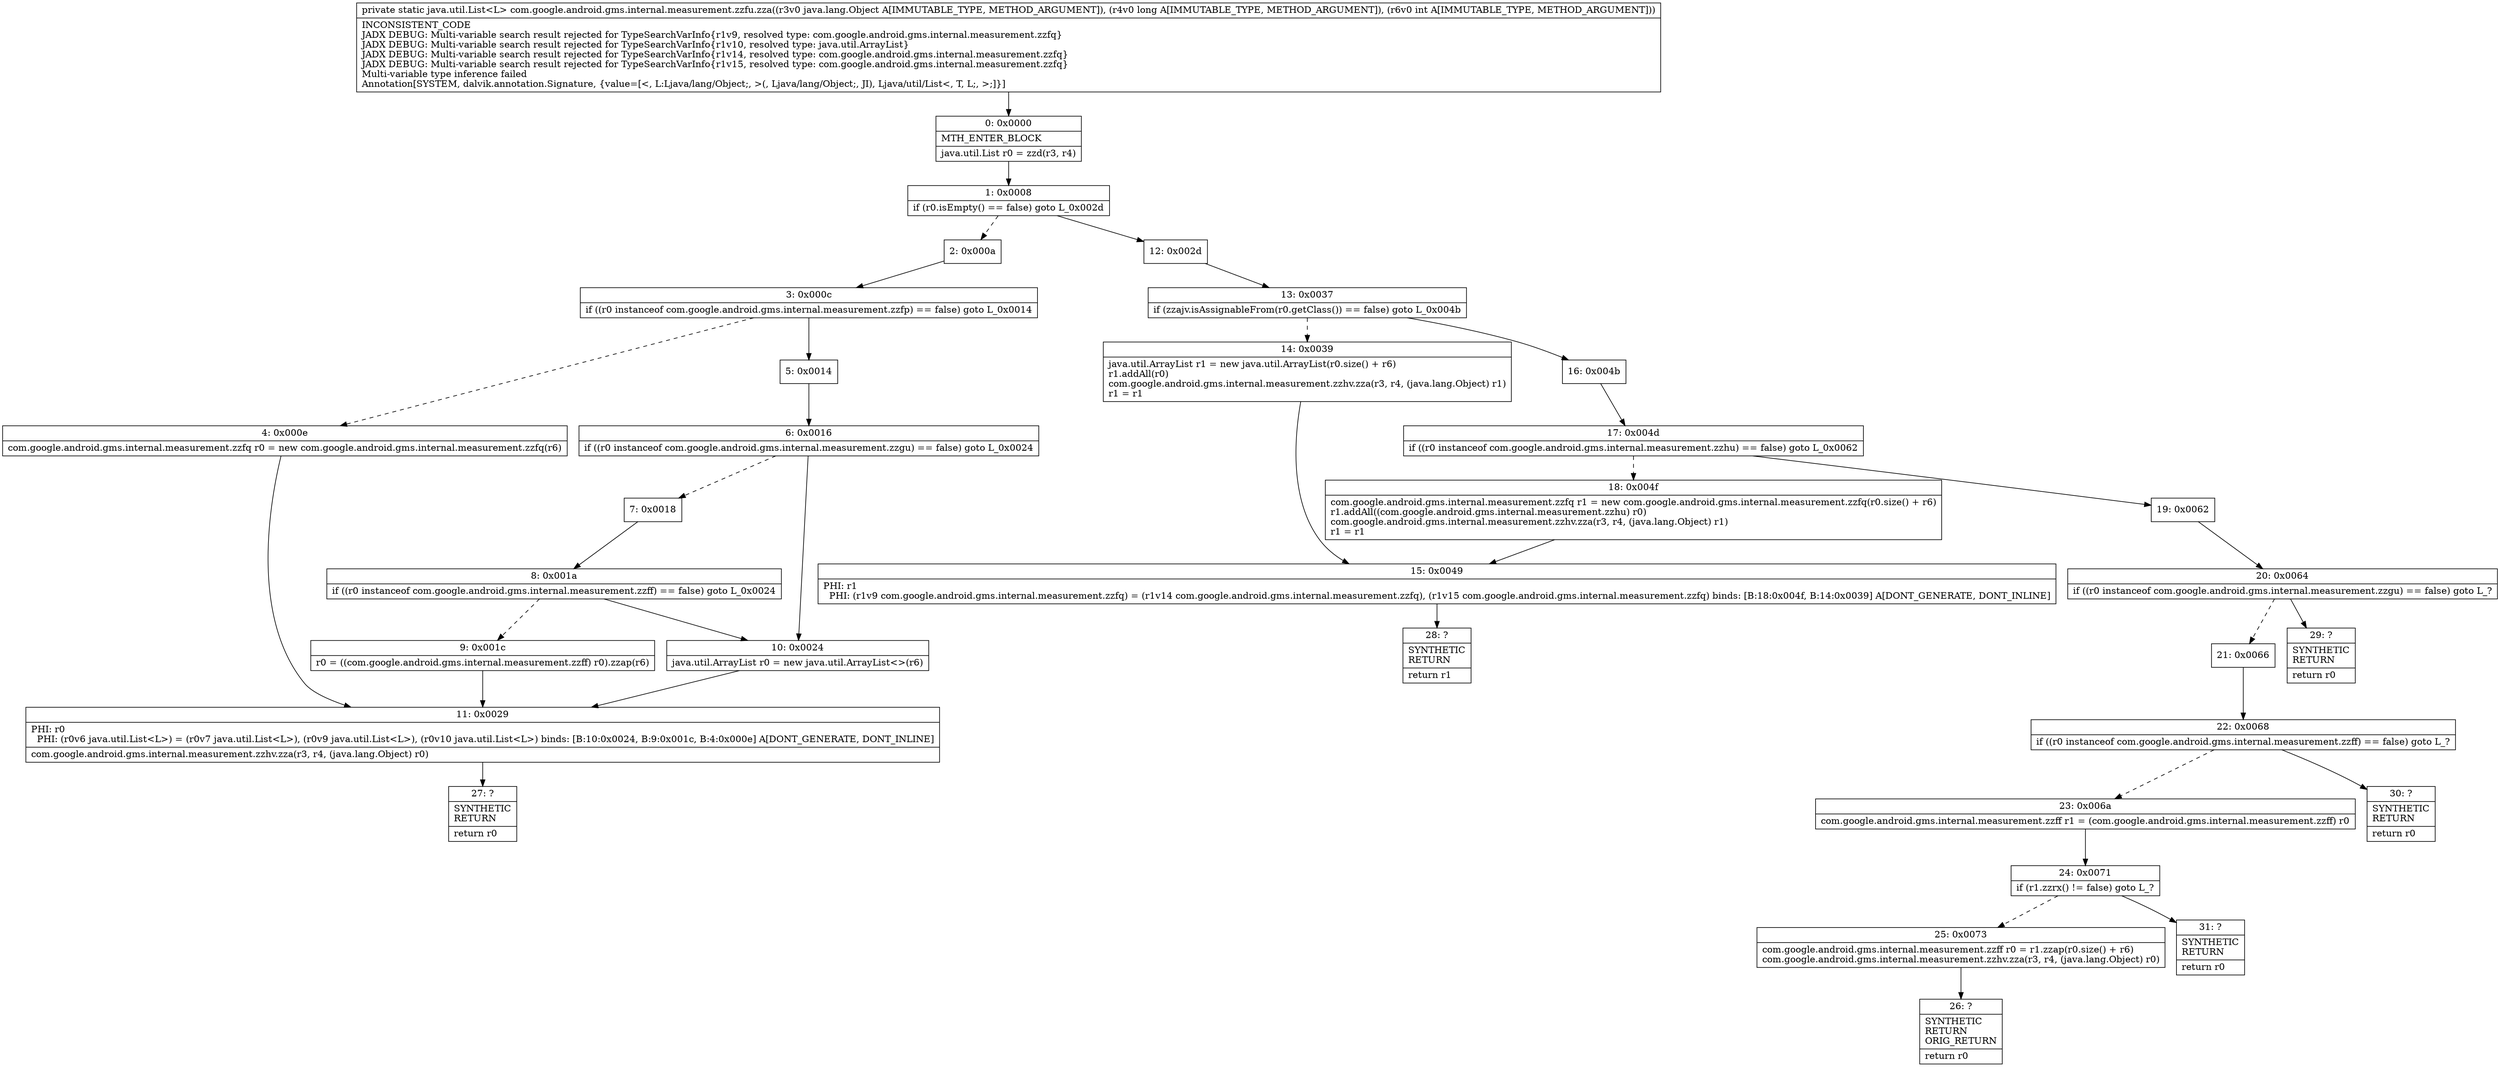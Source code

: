 digraph "CFG forcom.google.android.gms.internal.measurement.zzfu.zza(Ljava\/lang\/Object;JI)Ljava\/util\/List;" {
Node_0 [shape=record,label="{0\:\ 0x0000|MTH_ENTER_BLOCK\l|java.util.List r0 = zzd(r3, r4)\l}"];
Node_1 [shape=record,label="{1\:\ 0x0008|if (r0.isEmpty() == false) goto L_0x002d\l}"];
Node_2 [shape=record,label="{2\:\ 0x000a}"];
Node_3 [shape=record,label="{3\:\ 0x000c|if ((r0 instanceof com.google.android.gms.internal.measurement.zzfp) == false) goto L_0x0014\l}"];
Node_4 [shape=record,label="{4\:\ 0x000e|com.google.android.gms.internal.measurement.zzfq r0 = new com.google.android.gms.internal.measurement.zzfq(r6)\l}"];
Node_5 [shape=record,label="{5\:\ 0x0014}"];
Node_6 [shape=record,label="{6\:\ 0x0016|if ((r0 instanceof com.google.android.gms.internal.measurement.zzgu) == false) goto L_0x0024\l}"];
Node_7 [shape=record,label="{7\:\ 0x0018}"];
Node_8 [shape=record,label="{8\:\ 0x001a|if ((r0 instanceof com.google.android.gms.internal.measurement.zzff) == false) goto L_0x0024\l}"];
Node_9 [shape=record,label="{9\:\ 0x001c|r0 = ((com.google.android.gms.internal.measurement.zzff) r0).zzap(r6)\l}"];
Node_10 [shape=record,label="{10\:\ 0x0024|java.util.ArrayList r0 = new java.util.ArrayList\<\>(r6)\l}"];
Node_11 [shape=record,label="{11\:\ 0x0029|PHI: r0 \l  PHI: (r0v6 java.util.List\<L\>) = (r0v7 java.util.List\<L\>), (r0v9 java.util.List\<L\>), (r0v10 java.util.List\<L\>) binds: [B:10:0x0024, B:9:0x001c, B:4:0x000e] A[DONT_GENERATE, DONT_INLINE]\l|com.google.android.gms.internal.measurement.zzhv.zza(r3, r4, (java.lang.Object) r0)\l}"];
Node_12 [shape=record,label="{12\:\ 0x002d}"];
Node_13 [shape=record,label="{13\:\ 0x0037|if (zzajv.isAssignableFrom(r0.getClass()) == false) goto L_0x004b\l}"];
Node_14 [shape=record,label="{14\:\ 0x0039|java.util.ArrayList r1 = new java.util.ArrayList(r0.size() + r6)\lr1.addAll(r0)\lcom.google.android.gms.internal.measurement.zzhv.zza(r3, r4, (java.lang.Object) r1)\lr1 = r1\l}"];
Node_15 [shape=record,label="{15\:\ 0x0049|PHI: r1 \l  PHI: (r1v9 com.google.android.gms.internal.measurement.zzfq) = (r1v14 com.google.android.gms.internal.measurement.zzfq), (r1v15 com.google.android.gms.internal.measurement.zzfq) binds: [B:18:0x004f, B:14:0x0039] A[DONT_GENERATE, DONT_INLINE]\l}"];
Node_16 [shape=record,label="{16\:\ 0x004b}"];
Node_17 [shape=record,label="{17\:\ 0x004d|if ((r0 instanceof com.google.android.gms.internal.measurement.zzhu) == false) goto L_0x0062\l}"];
Node_18 [shape=record,label="{18\:\ 0x004f|com.google.android.gms.internal.measurement.zzfq r1 = new com.google.android.gms.internal.measurement.zzfq(r0.size() + r6)\lr1.addAll((com.google.android.gms.internal.measurement.zzhu) r0)\lcom.google.android.gms.internal.measurement.zzhv.zza(r3, r4, (java.lang.Object) r1)\lr1 = r1\l}"];
Node_19 [shape=record,label="{19\:\ 0x0062}"];
Node_20 [shape=record,label="{20\:\ 0x0064|if ((r0 instanceof com.google.android.gms.internal.measurement.zzgu) == false) goto L_?\l}"];
Node_21 [shape=record,label="{21\:\ 0x0066}"];
Node_22 [shape=record,label="{22\:\ 0x0068|if ((r0 instanceof com.google.android.gms.internal.measurement.zzff) == false) goto L_?\l}"];
Node_23 [shape=record,label="{23\:\ 0x006a|com.google.android.gms.internal.measurement.zzff r1 = (com.google.android.gms.internal.measurement.zzff) r0\l}"];
Node_24 [shape=record,label="{24\:\ 0x0071|if (r1.zzrx() != false) goto L_?\l}"];
Node_25 [shape=record,label="{25\:\ 0x0073|com.google.android.gms.internal.measurement.zzff r0 = r1.zzap(r0.size() + r6)\lcom.google.android.gms.internal.measurement.zzhv.zza(r3, r4, (java.lang.Object) r0)\l}"];
Node_26 [shape=record,label="{26\:\ ?|SYNTHETIC\lRETURN\lORIG_RETURN\l|return r0\l}"];
Node_27 [shape=record,label="{27\:\ ?|SYNTHETIC\lRETURN\l|return r0\l}"];
Node_28 [shape=record,label="{28\:\ ?|SYNTHETIC\lRETURN\l|return r1\l}"];
Node_29 [shape=record,label="{29\:\ ?|SYNTHETIC\lRETURN\l|return r0\l}"];
Node_30 [shape=record,label="{30\:\ ?|SYNTHETIC\lRETURN\l|return r0\l}"];
Node_31 [shape=record,label="{31\:\ ?|SYNTHETIC\lRETURN\l|return r0\l}"];
MethodNode[shape=record,label="{private static java.util.List\<L\> com.google.android.gms.internal.measurement.zzfu.zza((r3v0 java.lang.Object A[IMMUTABLE_TYPE, METHOD_ARGUMENT]), (r4v0 long A[IMMUTABLE_TYPE, METHOD_ARGUMENT]), (r6v0 int A[IMMUTABLE_TYPE, METHOD_ARGUMENT]))  | INCONSISTENT_CODE\lJADX DEBUG: Multi\-variable search result rejected for TypeSearchVarInfo\{r1v9, resolved type: com.google.android.gms.internal.measurement.zzfq\}\lJADX DEBUG: Multi\-variable search result rejected for TypeSearchVarInfo\{r1v10, resolved type: java.util.ArrayList\}\lJADX DEBUG: Multi\-variable search result rejected for TypeSearchVarInfo\{r1v14, resolved type: com.google.android.gms.internal.measurement.zzfq\}\lJADX DEBUG: Multi\-variable search result rejected for TypeSearchVarInfo\{r1v15, resolved type: com.google.android.gms.internal.measurement.zzfq\}\lMulti\-variable type inference failed\lAnnotation[SYSTEM, dalvik.annotation.Signature, \{value=[\<, L:Ljava\/lang\/Object;, \>(, Ljava\/lang\/Object;, JI), Ljava\/util\/List\<, T, L;, \>;]\}]\l}"];
MethodNode -> Node_0;
Node_0 -> Node_1;
Node_1 -> Node_2[style=dashed];
Node_1 -> Node_12;
Node_2 -> Node_3;
Node_3 -> Node_4[style=dashed];
Node_3 -> Node_5;
Node_4 -> Node_11;
Node_5 -> Node_6;
Node_6 -> Node_7[style=dashed];
Node_6 -> Node_10;
Node_7 -> Node_8;
Node_8 -> Node_9[style=dashed];
Node_8 -> Node_10;
Node_9 -> Node_11;
Node_10 -> Node_11;
Node_11 -> Node_27;
Node_12 -> Node_13;
Node_13 -> Node_14[style=dashed];
Node_13 -> Node_16;
Node_14 -> Node_15;
Node_15 -> Node_28;
Node_16 -> Node_17;
Node_17 -> Node_18[style=dashed];
Node_17 -> Node_19;
Node_18 -> Node_15;
Node_19 -> Node_20;
Node_20 -> Node_21[style=dashed];
Node_20 -> Node_29;
Node_21 -> Node_22;
Node_22 -> Node_23[style=dashed];
Node_22 -> Node_30;
Node_23 -> Node_24;
Node_24 -> Node_25[style=dashed];
Node_24 -> Node_31;
Node_25 -> Node_26;
}

